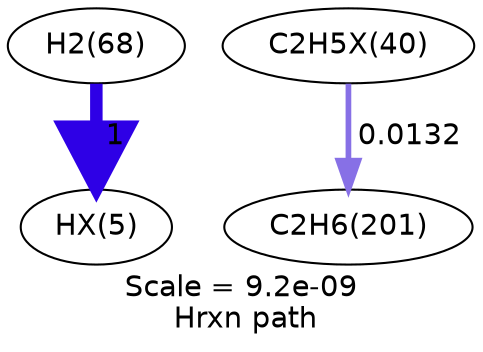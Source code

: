 digraph reaction_paths {
center=1;
s10 -> s61[fontname="Helvetica", style="setlinewidth(6)", arrowsize=3, color="0.7, 1.5, 0.9"
, label=" 1"];
s65 -> s16[fontname="Helvetica", style="setlinewidth(2.73)", arrowsize=1.37, color="0.7, 0.513, 0.9"
, label=" 0.0132"];
s10 [ fontname="Helvetica", label="H2(68)"];
s16 [ fontname="Helvetica", label="C2H6(201)"];
s61 [ fontname="Helvetica", label="HX(5)"];
s65 [ fontname="Helvetica", label="C2H5X(40)"];
 label = "Scale = 9.2e-09\l Hrxn path";
 fontname = "Helvetica";
}
